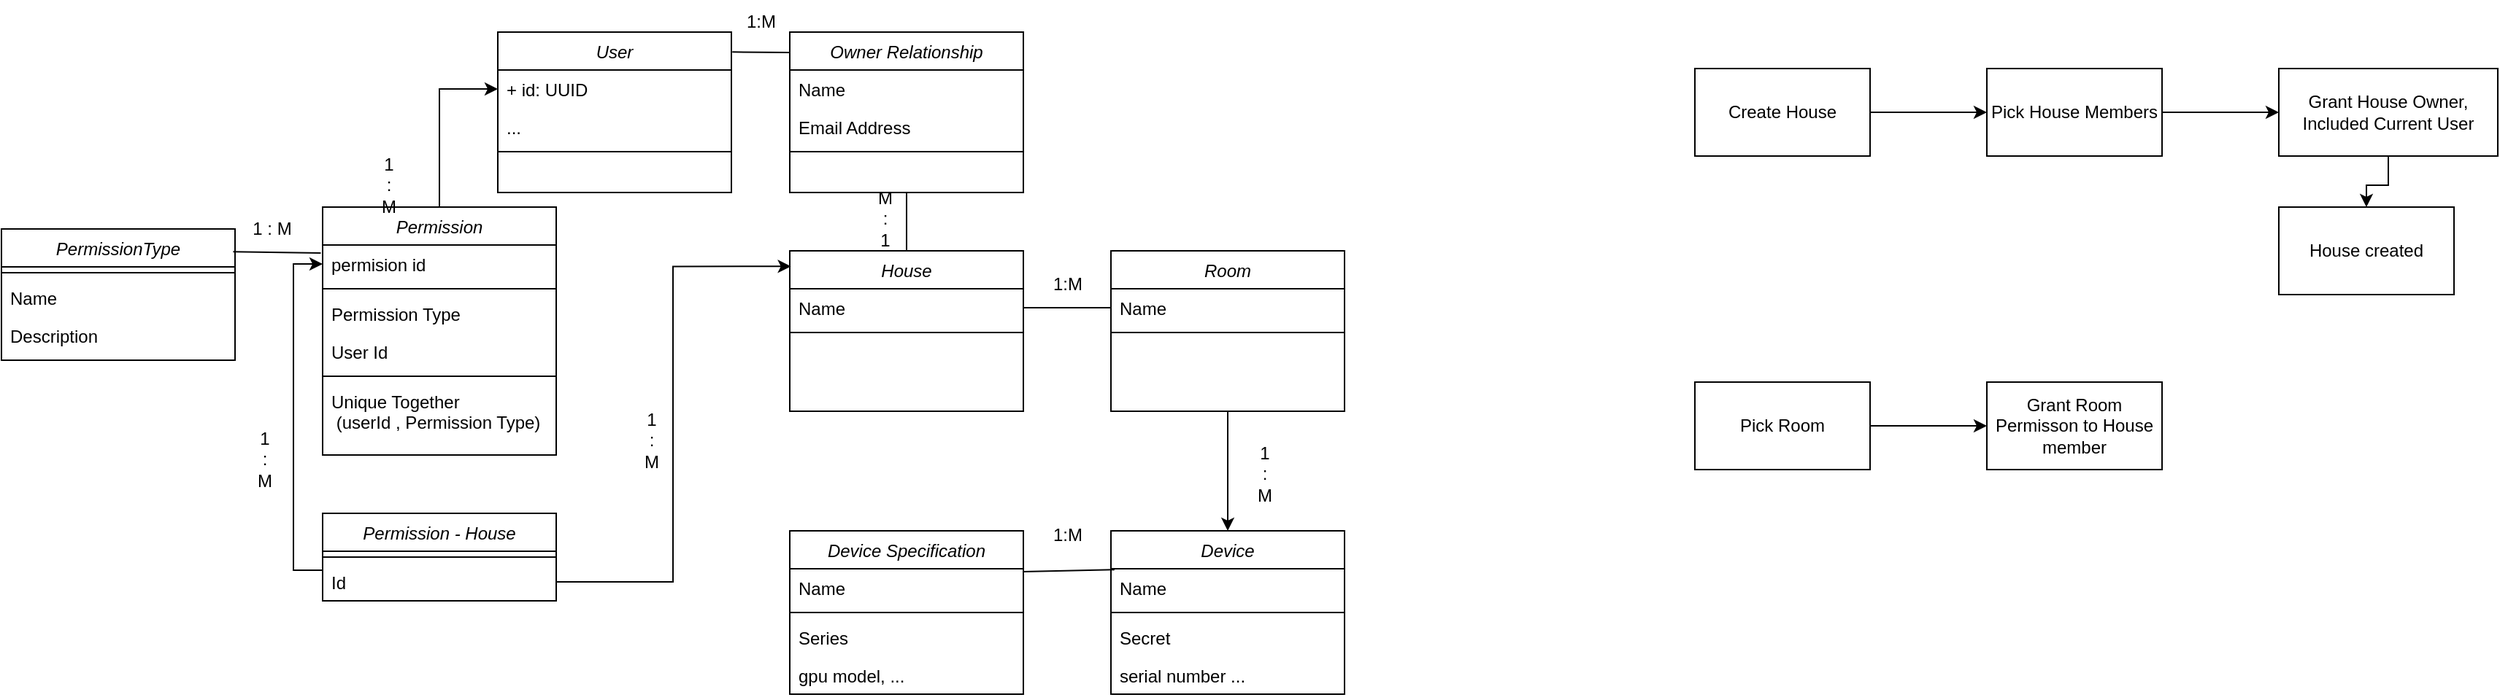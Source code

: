 <mxfile version="23.1.1" type="device">
  <diagram id="C5RBs43oDa-KdzZeNtuy" name="Page-1">
    <mxGraphModel dx="1117" dy="398" grid="1" gridSize="10" guides="1" tooltips="1" connect="1" arrows="1" fold="1" page="0" pageScale="1" pageWidth="827" pageHeight="1169" math="0" shadow="0">
      <root>
        <mxCell id="WIyWlLk6GJQsqaUBKTNV-0" />
        <mxCell id="WIyWlLk6GJQsqaUBKTNV-1" parent="WIyWlLk6GJQsqaUBKTNV-0" />
        <mxCell id="zkfFHV4jXpPFQw0GAbJ--0" value="User" style="swimlane;fontStyle=2;align=center;verticalAlign=top;childLayout=stackLayout;horizontal=1;startSize=26;horizontalStack=0;resizeParent=1;resizeLast=0;collapsible=1;marginBottom=0;rounded=0;shadow=0;strokeWidth=1;" parent="WIyWlLk6GJQsqaUBKTNV-1" vertex="1">
          <mxGeometry x="200" y="120" width="160" height="110" as="geometry">
            <mxRectangle x="230" y="140" width="160" height="26" as="alternateBounds" />
          </mxGeometry>
        </mxCell>
        <mxCell id="zkfFHV4jXpPFQw0GAbJ--1" value="+ id: UUID" style="text;align=left;verticalAlign=top;spacingLeft=4;spacingRight=4;overflow=hidden;rotatable=0;points=[[0,0.5],[1,0.5]];portConstraint=eastwest;" parent="zkfFHV4jXpPFQw0GAbJ--0" vertex="1">
          <mxGeometry y="26" width="160" height="26" as="geometry" />
        </mxCell>
        <mxCell id="zkfFHV4jXpPFQw0GAbJ--3" value="..." style="text;align=left;verticalAlign=top;spacingLeft=4;spacingRight=4;overflow=hidden;rotatable=0;points=[[0,0.5],[1,0.5]];portConstraint=eastwest;rounded=0;shadow=0;html=0;" parent="zkfFHV4jXpPFQw0GAbJ--0" vertex="1">
          <mxGeometry y="52" width="160" height="26" as="geometry" />
        </mxCell>
        <mxCell id="zkfFHV4jXpPFQw0GAbJ--4" value="" style="line;html=1;strokeWidth=1;align=left;verticalAlign=middle;spacingTop=-1;spacingLeft=3;spacingRight=3;rotatable=0;labelPosition=right;points=[];portConstraint=eastwest;" parent="zkfFHV4jXpPFQw0GAbJ--0" vertex="1">
          <mxGeometry y="78" width="160" height="8" as="geometry" />
        </mxCell>
        <mxCell id="QlektbFsVMy9iI1Y13lA-1" value="House" style="swimlane;fontStyle=2;align=center;verticalAlign=top;childLayout=stackLayout;horizontal=1;startSize=26;horizontalStack=0;resizeParent=1;resizeLast=0;collapsible=1;marginBottom=0;rounded=0;shadow=0;strokeWidth=1;" vertex="1" parent="WIyWlLk6GJQsqaUBKTNV-1">
          <mxGeometry x="400" y="270" width="160" height="110" as="geometry">
            <mxRectangle x="230" y="140" width="160" height="26" as="alternateBounds" />
          </mxGeometry>
        </mxCell>
        <mxCell id="QlektbFsVMy9iI1Y13lA-2" value="Name" style="text;align=left;verticalAlign=top;spacingLeft=4;spacingRight=4;overflow=hidden;rotatable=0;points=[[0,0.5],[1,0.5]];portConstraint=eastwest;" vertex="1" parent="QlektbFsVMy9iI1Y13lA-1">
          <mxGeometry y="26" width="160" height="26" as="geometry" />
        </mxCell>
        <mxCell id="QlektbFsVMy9iI1Y13lA-4" value="" style="line;html=1;strokeWidth=1;align=left;verticalAlign=middle;spacingTop=-1;spacingLeft=3;spacingRight=3;rotatable=0;labelPosition=right;points=[];portConstraint=eastwest;" vertex="1" parent="QlektbFsVMy9iI1Y13lA-1">
          <mxGeometry y="52" width="160" height="8" as="geometry" />
        </mxCell>
        <mxCell id="QlektbFsVMy9iI1Y13lA-6" value="Owner Relationship" style="swimlane;fontStyle=2;align=center;verticalAlign=top;childLayout=stackLayout;horizontal=1;startSize=26;horizontalStack=0;resizeParent=1;resizeLast=0;collapsible=1;marginBottom=0;rounded=0;shadow=0;strokeWidth=1;" vertex="1" parent="WIyWlLk6GJQsqaUBKTNV-1">
          <mxGeometry x="400" y="120" width="160" height="110" as="geometry">
            <mxRectangle x="230" y="140" width="160" height="26" as="alternateBounds" />
          </mxGeometry>
        </mxCell>
        <mxCell id="QlektbFsVMy9iI1Y13lA-7" value="Name" style="text;align=left;verticalAlign=top;spacingLeft=4;spacingRight=4;overflow=hidden;rotatable=0;points=[[0,0.5],[1,0.5]];portConstraint=eastwest;" vertex="1" parent="QlektbFsVMy9iI1Y13lA-6">
          <mxGeometry y="26" width="160" height="26" as="geometry" />
        </mxCell>
        <mxCell id="QlektbFsVMy9iI1Y13lA-8" value="Email Address" style="text;align=left;verticalAlign=top;spacingLeft=4;spacingRight=4;overflow=hidden;rotatable=0;points=[[0,0.5],[1,0.5]];portConstraint=eastwest;rounded=0;shadow=0;html=0;" vertex="1" parent="QlektbFsVMy9iI1Y13lA-6">
          <mxGeometry y="52" width="160" height="26" as="geometry" />
        </mxCell>
        <mxCell id="QlektbFsVMy9iI1Y13lA-9" value="" style="line;html=1;strokeWidth=1;align=left;verticalAlign=middle;spacingTop=-1;spacingLeft=3;spacingRight=3;rotatable=0;labelPosition=right;points=[];portConstraint=eastwest;" vertex="1" parent="QlektbFsVMy9iI1Y13lA-6">
          <mxGeometry y="78" width="160" height="8" as="geometry" />
        </mxCell>
        <mxCell id="QlektbFsVMy9iI1Y13lA-11" value="" style="endArrow=none;html=1;rounded=0;exitX=0.5;exitY=1;exitDx=0;exitDy=0;entryX=0.5;entryY=0;entryDx=0;entryDy=0;" edge="1" parent="WIyWlLk6GJQsqaUBKTNV-1" source="QlektbFsVMy9iI1Y13lA-6" target="QlektbFsVMy9iI1Y13lA-1">
          <mxGeometry width="50" height="50" relative="1" as="geometry">
            <mxPoint x="410" y="360" as="sourcePoint" />
            <mxPoint x="460" y="310" as="targetPoint" />
          </mxGeometry>
        </mxCell>
        <mxCell id="QlektbFsVMy9iI1Y13lA-13" value="" style="endArrow=none;html=1;rounded=0;exitX=1.004;exitY=0.124;exitDx=0;exitDy=0;exitPerimeter=0;" edge="1" parent="WIyWlLk6GJQsqaUBKTNV-1" source="zkfFHV4jXpPFQw0GAbJ--0">
          <mxGeometry width="50" height="50" relative="1" as="geometry">
            <mxPoint x="410" y="360" as="sourcePoint" />
            <mxPoint x="400" y="134" as="targetPoint" />
          </mxGeometry>
        </mxCell>
        <mxCell id="QlektbFsVMy9iI1Y13lA-37" style="edgeStyle=orthogonalEdgeStyle;rounded=0;orthogonalLoop=1;jettySize=auto;html=1;exitX=0.5;exitY=1;exitDx=0;exitDy=0;" edge="1" parent="WIyWlLk6GJQsqaUBKTNV-1" source="QlektbFsVMy9iI1Y13lA-14" target="QlektbFsVMy9iI1Y13lA-31">
          <mxGeometry relative="1" as="geometry" />
        </mxCell>
        <mxCell id="QlektbFsVMy9iI1Y13lA-14" value="Room" style="swimlane;fontStyle=2;align=center;verticalAlign=top;childLayout=stackLayout;horizontal=1;startSize=26;horizontalStack=0;resizeParent=1;resizeLast=0;collapsible=1;marginBottom=0;rounded=0;shadow=0;strokeWidth=1;" vertex="1" parent="WIyWlLk6GJQsqaUBKTNV-1">
          <mxGeometry x="620" y="270" width="160" height="110" as="geometry">
            <mxRectangle x="230" y="140" width="160" height="26" as="alternateBounds" />
          </mxGeometry>
        </mxCell>
        <mxCell id="QlektbFsVMy9iI1Y13lA-15" value="Name" style="text;align=left;verticalAlign=top;spacingLeft=4;spacingRight=4;overflow=hidden;rotatable=0;points=[[0,0.5],[1,0.5]];portConstraint=eastwest;" vertex="1" parent="QlektbFsVMy9iI1Y13lA-14">
          <mxGeometry y="26" width="160" height="26" as="geometry" />
        </mxCell>
        <mxCell id="QlektbFsVMy9iI1Y13lA-17" value="" style="line;html=1;strokeWidth=1;align=left;verticalAlign=middle;spacingTop=-1;spacingLeft=3;spacingRight=3;rotatable=0;labelPosition=right;points=[];portConstraint=eastwest;" vertex="1" parent="QlektbFsVMy9iI1Y13lA-14">
          <mxGeometry y="52" width="160" height="8" as="geometry" />
        </mxCell>
        <mxCell id="QlektbFsVMy9iI1Y13lA-18" value="1:M" style="text;html=1;align=center;verticalAlign=middle;resizable=0;points=[];autosize=1;strokeColor=none;fillColor=none;" vertex="1" parent="WIyWlLk6GJQsqaUBKTNV-1">
          <mxGeometry x="360" y="98" width="40" height="30" as="geometry" />
        </mxCell>
        <mxCell id="QlektbFsVMy9iI1Y13lA-19" value="M&lt;br&gt;:&lt;br&gt;1" style="text;html=1;align=center;verticalAlign=middle;resizable=0;points=[];autosize=1;strokeColor=none;fillColor=none;" vertex="1" parent="WIyWlLk6GJQsqaUBKTNV-1">
          <mxGeometry x="450" y="218" width="30" height="60" as="geometry" />
        </mxCell>
        <mxCell id="QlektbFsVMy9iI1Y13lA-20" value="1:M" style="text;html=1;align=center;verticalAlign=middle;resizable=0;points=[];autosize=1;strokeColor=none;fillColor=none;" vertex="1" parent="WIyWlLk6GJQsqaUBKTNV-1">
          <mxGeometry x="570" y="278" width="40" height="30" as="geometry" />
        </mxCell>
        <mxCell id="QlektbFsVMy9iI1Y13lA-21" value="" style="endArrow=none;html=1;rounded=0;entryX=0;entryY=0.5;entryDx=0;entryDy=0;exitX=1;exitY=0.5;exitDx=0;exitDy=0;" edge="1" parent="WIyWlLk6GJQsqaUBKTNV-1" source="QlektbFsVMy9iI1Y13lA-2" target="QlektbFsVMy9iI1Y13lA-15">
          <mxGeometry width="50" height="50" relative="1" as="geometry">
            <mxPoint x="410" y="360" as="sourcePoint" />
            <mxPoint x="460" y="310" as="targetPoint" />
          </mxGeometry>
        </mxCell>
        <mxCell id="QlektbFsVMy9iI1Y13lA-23" value="Device Specification" style="swimlane;fontStyle=2;align=center;verticalAlign=top;childLayout=stackLayout;horizontal=1;startSize=26;horizontalStack=0;resizeParent=1;resizeLast=0;collapsible=1;marginBottom=0;rounded=0;shadow=0;strokeWidth=1;" vertex="1" parent="WIyWlLk6GJQsqaUBKTNV-1">
          <mxGeometry x="400" y="462" width="160" height="112" as="geometry">
            <mxRectangle x="230" y="140" width="160" height="26" as="alternateBounds" />
          </mxGeometry>
        </mxCell>
        <mxCell id="QlektbFsVMy9iI1Y13lA-24" value="Name" style="text;align=left;verticalAlign=top;spacingLeft=4;spacingRight=4;overflow=hidden;rotatable=0;points=[[0,0.5],[1,0.5]];portConstraint=eastwest;" vertex="1" parent="QlektbFsVMy9iI1Y13lA-23">
          <mxGeometry y="26" width="160" height="26" as="geometry" />
        </mxCell>
        <mxCell id="QlektbFsVMy9iI1Y13lA-26" value="" style="line;html=1;strokeWidth=1;align=left;verticalAlign=middle;spacingTop=-1;spacingLeft=3;spacingRight=3;rotatable=0;labelPosition=right;points=[];portConstraint=eastwest;" vertex="1" parent="QlektbFsVMy9iI1Y13lA-23">
          <mxGeometry y="52" width="160" height="8" as="geometry" />
        </mxCell>
        <mxCell id="QlektbFsVMy9iI1Y13lA-39" value="Series" style="text;align=left;verticalAlign=top;spacingLeft=4;spacingRight=4;overflow=hidden;rotatable=0;points=[[0,0.5],[1,0.5]];portConstraint=eastwest;" vertex="1" parent="QlektbFsVMy9iI1Y13lA-23">
          <mxGeometry y="60" width="160" height="26" as="geometry" />
        </mxCell>
        <mxCell id="QlektbFsVMy9iI1Y13lA-42" value="gpu model, ..." style="text;align=left;verticalAlign=top;spacingLeft=4;spacingRight=4;overflow=hidden;rotatable=0;points=[[0,0.5],[1,0.5]];portConstraint=eastwest;" vertex="1" parent="QlektbFsVMy9iI1Y13lA-23">
          <mxGeometry y="86" width="160" height="26" as="geometry" />
        </mxCell>
        <mxCell id="QlektbFsVMy9iI1Y13lA-27" value="PermissionType" style="swimlane;fontStyle=2;align=center;verticalAlign=top;childLayout=stackLayout;horizontal=1;startSize=26;horizontalStack=0;resizeParent=1;resizeLast=0;collapsible=1;marginBottom=0;rounded=0;shadow=0;strokeWidth=1;" vertex="1" parent="WIyWlLk6GJQsqaUBKTNV-1">
          <mxGeometry x="-140" y="255" width="160" height="90" as="geometry">
            <mxRectangle x="230" y="140" width="160" height="26" as="alternateBounds" />
          </mxGeometry>
        </mxCell>
        <mxCell id="QlektbFsVMy9iI1Y13lA-30" value="" style="line;html=1;strokeWidth=1;align=left;verticalAlign=middle;spacingTop=-1;spacingLeft=3;spacingRight=3;rotatable=0;labelPosition=right;points=[];portConstraint=eastwest;" vertex="1" parent="QlektbFsVMy9iI1Y13lA-27">
          <mxGeometry y="26" width="160" height="8" as="geometry" />
        </mxCell>
        <mxCell id="QlektbFsVMy9iI1Y13lA-28" value="Name" style="text;align=left;verticalAlign=top;spacingLeft=4;spacingRight=4;overflow=hidden;rotatable=0;points=[[0,0.5],[1,0.5]];portConstraint=eastwest;" vertex="1" parent="QlektbFsVMy9iI1Y13lA-27">
          <mxGeometry y="34" width="160" height="26" as="geometry" />
        </mxCell>
        <mxCell id="QlektbFsVMy9iI1Y13lA-43" value="Description" style="text;align=left;verticalAlign=top;spacingLeft=4;spacingRight=4;overflow=hidden;rotatable=0;points=[[0,0.5],[1,0.5]];portConstraint=eastwest;" vertex="1" parent="QlektbFsVMy9iI1Y13lA-27">
          <mxGeometry y="60" width="160" height="26" as="geometry" />
        </mxCell>
        <mxCell id="QlektbFsVMy9iI1Y13lA-31" value="Device" style="swimlane;fontStyle=2;align=center;verticalAlign=top;childLayout=stackLayout;horizontal=1;startSize=26;horizontalStack=0;resizeParent=1;resizeLast=0;collapsible=1;marginBottom=0;rounded=0;shadow=0;strokeWidth=1;" vertex="1" parent="WIyWlLk6GJQsqaUBKTNV-1">
          <mxGeometry x="620" y="462" width="160" height="112" as="geometry">
            <mxRectangle x="230" y="140" width="160" height="26" as="alternateBounds" />
          </mxGeometry>
        </mxCell>
        <mxCell id="QlektbFsVMy9iI1Y13lA-32" value="Name" style="text;align=left;verticalAlign=top;spacingLeft=4;spacingRight=4;overflow=hidden;rotatable=0;points=[[0,0.5],[1,0.5]];portConstraint=eastwest;" vertex="1" parent="QlektbFsVMy9iI1Y13lA-31">
          <mxGeometry y="26" width="160" height="26" as="geometry" />
        </mxCell>
        <mxCell id="QlektbFsVMy9iI1Y13lA-34" value="" style="line;html=1;strokeWidth=1;align=left;verticalAlign=middle;spacingTop=-1;spacingLeft=3;spacingRight=3;rotatable=0;labelPosition=right;points=[];portConstraint=eastwest;" vertex="1" parent="QlektbFsVMy9iI1Y13lA-31">
          <mxGeometry y="52" width="160" height="8" as="geometry" />
        </mxCell>
        <mxCell id="QlektbFsVMy9iI1Y13lA-40" value="Secret" style="text;align=left;verticalAlign=top;spacingLeft=4;spacingRight=4;overflow=hidden;rotatable=0;points=[[0,0.5],[1,0.5]];portConstraint=eastwest;" vertex="1" parent="QlektbFsVMy9iI1Y13lA-31">
          <mxGeometry y="60" width="160" height="26" as="geometry" />
        </mxCell>
        <mxCell id="QlektbFsVMy9iI1Y13lA-41" value="serial number ..." style="text;align=left;verticalAlign=top;spacingLeft=4;spacingRight=4;overflow=hidden;rotatable=0;points=[[0,0.5],[1,0.5]];portConstraint=eastwest;" vertex="1" parent="QlektbFsVMy9iI1Y13lA-31">
          <mxGeometry y="86" width="160" height="26" as="geometry" />
        </mxCell>
        <mxCell id="QlektbFsVMy9iI1Y13lA-35" value="" style="endArrow=none;html=1;rounded=0;exitX=1;exitY=0.25;exitDx=0;exitDy=0;entryX=0.015;entryY=0.026;entryDx=0;entryDy=0;entryPerimeter=0;" edge="1" parent="WIyWlLk6GJQsqaUBKTNV-1" source="QlektbFsVMy9iI1Y13lA-23" target="QlektbFsVMy9iI1Y13lA-32">
          <mxGeometry width="50" height="50" relative="1" as="geometry">
            <mxPoint x="460" y="462" as="sourcePoint" />
            <mxPoint x="510" y="412" as="targetPoint" />
          </mxGeometry>
        </mxCell>
        <mxCell id="QlektbFsVMy9iI1Y13lA-36" value="1:M" style="text;html=1;align=center;verticalAlign=middle;resizable=0;points=[];autosize=1;strokeColor=none;fillColor=none;" vertex="1" parent="WIyWlLk6GJQsqaUBKTNV-1">
          <mxGeometry x="570" y="450" width="40" height="30" as="geometry" />
        </mxCell>
        <mxCell id="QlektbFsVMy9iI1Y13lA-38" value="1&lt;br&gt;:&lt;br&gt;M" style="text;html=1;align=center;verticalAlign=middle;resizable=0;points=[];autosize=1;strokeColor=none;fillColor=none;" vertex="1" parent="WIyWlLk6GJQsqaUBKTNV-1">
          <mxGeometry x="710" y="393" width="30" height="60" as="geometry" />
        </mxCell>
        <mxCell id="QlektbFsVMy9iI1Y13lA-48" style="edgeStyle=orthogonalEdgeStyle;rounded=0;orthogonalLoop=1;jettySize=auto;html=1;exitX=0.5;exitY=0;exitDx=0;exitDy=0;entryX=0;entryY=0.5;entryDx=0;entryDy=0;" edge="1" parent="WIyWlLk6GJQsqaUBKTNV-1" source="QlektbFsVMy9iI1Y13lA-44" target="zkfFHV4jXpPFQw0GAbJ--1">
          <mxGeometry relative="1" as="geometry" />
        </mxCell>
        <mxCell id="QlektbFsVMy9iI1Y13lA-44" value="Permission" style="swimlane;fontStyle=2;align=center;verticalAlign=top;childLayout=stackLayout;horizontal=1;startSize=26;horizontalStack=0;resizeParent=1;resizeLast=0;collapsible=1;marginBottom=0;rounded=0;shadow=0;strokeWidth=1;" vertex="1" parent="WIyWlLk6GJQsqaUBKTNV-1">
          <mxGeometry x="80" y="240" width="160" height="170" as="geometry">
            <mxRectangle x="230" y="140" width="160" height="26" as="alternateBounds" />
          </mxGeometry>
        </mxCell>
        <mxCell id="QlektbFsVMy9iI1Y13lA-45" value="permision id" style="text;align=left;verticalAlign=top;spacingLeft=4;spacingRight=4;overflow=hidden;rotatable=0;points=[[0,0.5],[1,0.5]];portConstraint=eastwest;" vertex="1" parent="QlektbFsVMy9iI1Y13lA-44">
          <mxGeometry y="26" width="160" height="26" as="geometry" />
        </mxCell>
        <mxCell id="QlektbFsVMy9iI1Y13lA-46" value="" style="line;html=1;strokeWidth=1;align=left;verticalAlign=middle;spacingTop=-1;spacingLeft=3;spacingRight=3;rotatable=0;labelPosition=right;points=[];portConstraint=eastwest;" vertex="1" parent="QlektbFsVMy9iI1Y13lA-44">
          <mxGeometry y="52" width="160" height="8" as="geometry" />
        </mxCell>
        <mxCell id="QlektbFsVMy9iI1Y13lA-55" value="Permission Type" style="text;align=left;verticalAlign=top;spacingLeft=4;spacingRight=4;overflow=hidden;rotatable=0;points=[[0,0.5],[1,0.5]];portConstraint=eastwest;" vertex="1" parent="QlektbFsVMy9iI1Y13lA-44">
          <mxGeometry y="60" width="160" height="26" as="geometry" />
        </mxCell>
        <mxCell id="QlektbFsVMy9iI1Y13lA-58" value="User Id" style="text;align=left;verticalAlign=top;spacingLeft=4;spacingRight=4;overflow=hidden;rotatable=0;points=[[0,0.5],[1,0.5]];portConstraint=eastwest;" vertex="1" parent="QlektbFsVMy9iI1Y13lA-44">
          <mxGeometry y="86" width="160" height="26" as="geometry" />
        </mxCell>
        <mxCell id="QlektbFsVMy9iI1Y13lA-59" value="" style="line;html=1;strokeWidth=1;align=left;verticalAlign=middle;spacingTop=-1;spacingLeft=3;spacingRight=3;rotatable=0;labelPosition=right;points=[];portConstraint=eastwest;" vertex="1" parent="QlektbFsVMy9iI1Y13lA-44">
          <mxGeometry y="112" width="160" height="8" as="geometry" />
        </mxCell>
        <mxCell id="QlektbFsVMy9iI1Y13lA-57" value="Unique Together&#xa; (userId , Permission Type)&#xa;" style="text;align=left;verticalAlign=top;spacingLeft=4;spacingRight=4;overflow=hidden;rotatable=0;points=[[0,0.5],[1,0.5]];portConstraint=eastwest;" vertex="1" parent="QlektbFsVMy9iI1Y13lA-44">
          <mxGeometry y="120" width="160" height="40" as="geometry" />
        </mxCell>
        <mxCell id="QlektbFsVMy9iI1Y13lA-49" value="1&lt;br&gt;:&lt;br&gt;M" style="text;html=1;align=center;verticalAlign=middle;resizable=0;points=[];autosize=1;strokeColor=none;fillColor=none;" vertex="1" parent="WIyWlLk6GJQsqaUBKTNV-1">
          <mxGeometry x="110" y="195" width="30" height="60" as="geometry" />
        </mxCell>
        <mxCell id="QlektbFsVMy9iI1Y13lA-52" value="" style="endArrow=none;html=1;rounded=0;entryX=0.992;entryY=0.174;entryDx=0;entryDy=0;entryPerimeter=0;exitX=-0.008;exitY=0.185;exitDx=0;exitDy=0;exitPerimeter=0;" edge="1" parent="WIyWlLk6GJQsqaUBKTNV-1" source="QlektbFsVMy9iI1Y13lA-44" target="QlektbFsVMy9iI1Y13lA-27">
          <mxGeometry width="50" height="50" relative="1" as="geometry">
            <mxPoint x="400" y="390" as="sourcePoint" />
            <mxPoint x="450" y="340" as="targetPoint" />
          </mxGeometry>
        </mxCell>
        <mxCell id="QlektbFsVMy9iI1Y13lA-53" value="1 : M" style="text;html=1;align=center;verticalAlign=middle;resizable=0;points=[];autosize=1;strokeColor=none;fillColor=none;" vertex="1" parent="WIyWlLk6GJQsqaUBKTNV-1">
          <mxGeometry x="20" y="240" width="50" height="30" as="geometry" />
        </mxCell>
        <mxCell id="QlektbFsVMy9iI1Y13lA-60" value="Permission - House" style="swimlane;fontStyle=2;align=center;verticalAlign=top;childLayout=stackLayout;horizontal=1;startSize=26;horizontalStack=0;resizeParent=1;resizeLast=0;collapsible=1;marginBottom=0;rounded=0;shadow=0;strokeWidth=1;" vertex="1" parent="WIyWlLk6GJQsqaUBKTNV-1">
          <mxGeometry x="80" y="450" width="160" height="60" as="geometry">
            <mxRectangle x="230" y="140" width="160" height="26" as="alternateBounds" />
          </mxGeometry>
        </mxCell>
        <mxCell id="QlektbFsVMy9iI1Y13lA-62" value="" style="line;html=1;strokeWidth=1;align=left;verticalAlign=middle;spacingTop=-1;spacingLeft=3;spacingRight=3;rotatable=0;labelPosition=right;points=[];portConstraint=eastwest;" vertex="1" parent="QlektbFsVMy9iI1Y13lA-60">
          <mxGeometry y="26" width="160" height="8" as="geometry" />
        </mxCell>
        <mxCell id="QlektbFsVMy9iI1Y13lA-68" value="Id" style="text;align=left;verticalAlign=top;spacingLeft=4;spacingRight=4;overflow=hidden;rotatable=0;points=[[0,0.5],[1,0.5]];portConstraint=eastwest;" vertex="1" parent="QlektbFsVMy9iI1Y13lA-60">
          <mxGeometry y="34" width="160" height="26" as="geometry" />
        </mxCell>
        <mxCell id="QlektbFsVMy9iI1Y13lA-66" style="edgeStyle=orthogonalEdgeStyle;rounded=0;orthogonalLoop=1;jettySize=auto;html=1;exitX=0;exitY=0.5;exitDx=0;exitDy=0;entryX=0;entryY=0.5;entryDx=0;entryDy=0;" edge="1" parent="WIyWlLk6GJQsqaUBKTNV-1" target="QlektbFsVMy9iI1Y13lA-45">
          <mxGeometry relative="1" as="geometry">
            <mxPoint x="80" y="489" as="sourcePoint" />
            <Array as="points">
              <mxPoint x="60" y="489" />
              <mxPoint x="60" y="279" />
            </Array>
          </mxGeometry>
        </mxCell>
        <mxCell id="QlektbFsVMy9iI1Y13lA-69" style="edgeStyle=orthogonalEdgeStyle;rounded=0;orthogonalLoop=1;jettySize=auto;html=1;exitX=1;exitY=0.5;exitDx=0;exitDy=0;entryX=0.005;entryY=0.097;entryDx=0;entryDy=0;entryPerimeter=0;" edge="1" parent="WIyWlLk6GJQsqaUBKTNV-1" source="QlektbFsVMy9iI1Y13lA-68" target="QlektbFsVMy9iI1Y13lA-1">
          <mxGeometry relative="1" as="geometry" />
        </mxCell>
        <mxCell id="QlektbFsVMy9iI1Y13lA-70" value="1&lt;br&gt;:&lt;br&gt;M" style="text;html=1;align=center;verticalAlign=middle;resizable=0;points=[];autosize=1;strokeColor=none;fillColor=none;" vertex="1" parent="WIyWlLk6GJQsqaUBKTNV-1">
          <mxGeometry x="25" y="383" width="30" height="60" as="geometry" />
        </mxCell>
        <mxCell id="QlektbFsVMy9iI1Y13lA-71" value="1&lt;br&gt;:&lt;br&gt;M" style="text;html=1;align=center;verticalAlign=middle;resizable=0;points=[];autosize=1;strokeColor=none;fillColor=none;" vertex="1" parent="WIyWlLk6GJQsqaUBKTNV-1">
          <mxGeometry x="290" y="370" width="30" height="60" as="geometry" />
        </mxCell>
        <mxCell id="QlektbFsVMy9iI1Y13lA-74" value="" style="edgeStyle=orthogonalEdgeStyle;rounded=0;orthogonalLoop=1;jettySize=auto;html=1;" edge="1" parent="WIyWlLk6GJQsqaUBKTNV-1" source="QlektbFsVMy9iI1Y13lA-72" target="QlektbFsVMy9iI1Y13lA-73">
          <mxGeometry relative="1" as="geometry" />
        </mxCell>
        <mxCell id="QlektbFsVMy9iI1Y13lA-72" value="Create House" style="rounded=0;whiteSpace=wrap;html=1;" vertex="1" parent="WIyWlLk6GJQsqaUBKTNV-1">
          <mxGeometry x="1020" y="145" width="120" height="60" as="geometry" />
        </mxCell>
        <mxCell id="QlektbFsVMy9iI1Y13lA-76" value="" style="edgeStyle=orthogonalEdgeStyle;rounded=0;orthogonalLoop=1;jettySize=auto;html=1;" edge="1" parent="WIyWlLk6GJQsqaUBKTNV-1" source="QlektbFsVMy9iI1Y13lA-73" target="QlektbFsVMy9iI1Y13lA-75">
          <mxGeometry relative="1" as="geometry" />
        </mxCell>
        <mxCell id="QlektbFsVMy9iI1Y13lA-73" value="Pick House Members" style="rounded=0;whiteSpace=wrap;html=1;" vertex="1" parent="WIyWlLk6GJQsqaUBKTNV-1">
          <mxGeometry x="1220" y="145" width="120" height="60" as="geometry" />
        </mxCell>
        <mxCell id="QlektbFsVMy9iI1Y13lA-78" value="" style="edgeStyle=orthogonalEdgeStyle;rounded=0;orthogonalLoop=1;jettySize=auto;html=1;" edge="1" parent="WIyWlLk6GJQsqaUBKTNV-1" source="QlektbFsVMy9iI1Y13lA-75" target="QlektbFsVMy9iI1Y13lA-77">
          <mxGeometry relative="1" as="geometry" />
        </mxCell>
        <mxCell id="QlektbFsVMy9iI1Y13lA-75" value="Grant House Owner, Included Current User" style="rounded=0;whiteSpace=wrap;html=1;" vertex="1" parent="WIyWlLk6GJQsqaUBKTNV-1">
          <mxGeometry x="1420" y="145" width="150" height="60" as="geometry" />
        </mxCell>
        <mxCell id="QlektbFsVMy9iI1Y13lA-77" value="House created" style="rounded=0;whiteSpace=wrap;html=1;" vertex="1" parent="WIyWlLk6GJQsqaUBKTNV-1">
          <mxGeometry x="1420" y="240" width="120" height="60" as="geometry" />
        </mxCell>
        <mxCell id="QlektbFsVMy9iI1Y13lA-81" value="" style="edgeStyle=orthogonalEdgeStyle;rounded=0;orthogonalLoop=1;jettySize=auto;html=1;" edge="1" parent="WIyWlLk6GJQsqaUBKTNV-1" source="QlektbFsVMy9iI1Y13lA-79" target="QlektbFsVMy9iI1Y13lA-80">
          <mxGeometry relative="1" as="geometry" />
        </mxCell>
        <mxCell id="QlektbFsVMy9iI1Y13lA-79" value="Pick Room" style="rounded=0;whiteSpace=wrap;html=1;" vertex="1" parent="WIyWlLk6GJQsqaUBKTNV-1">
          <mxGeometry x="1020" y="360" width="120" height="60" as="geometry" />
        </mxCell>
        <mxCell id="QlektbFsVMy9iI1Y13lA-80" value="Grant Room Permisson to House member" style="rounded=0;whiteSpace=wrap;html=1;" vertex="1" parent="WIyWlLk6GJQsqaUBKTNV-1">
          <mxGeometry x="1220" y="360" width="120" height="60" as="geometry" />
        </mxCell>
      </root>
    </mxGraphModel>
  </diagram>
</mxfile>

